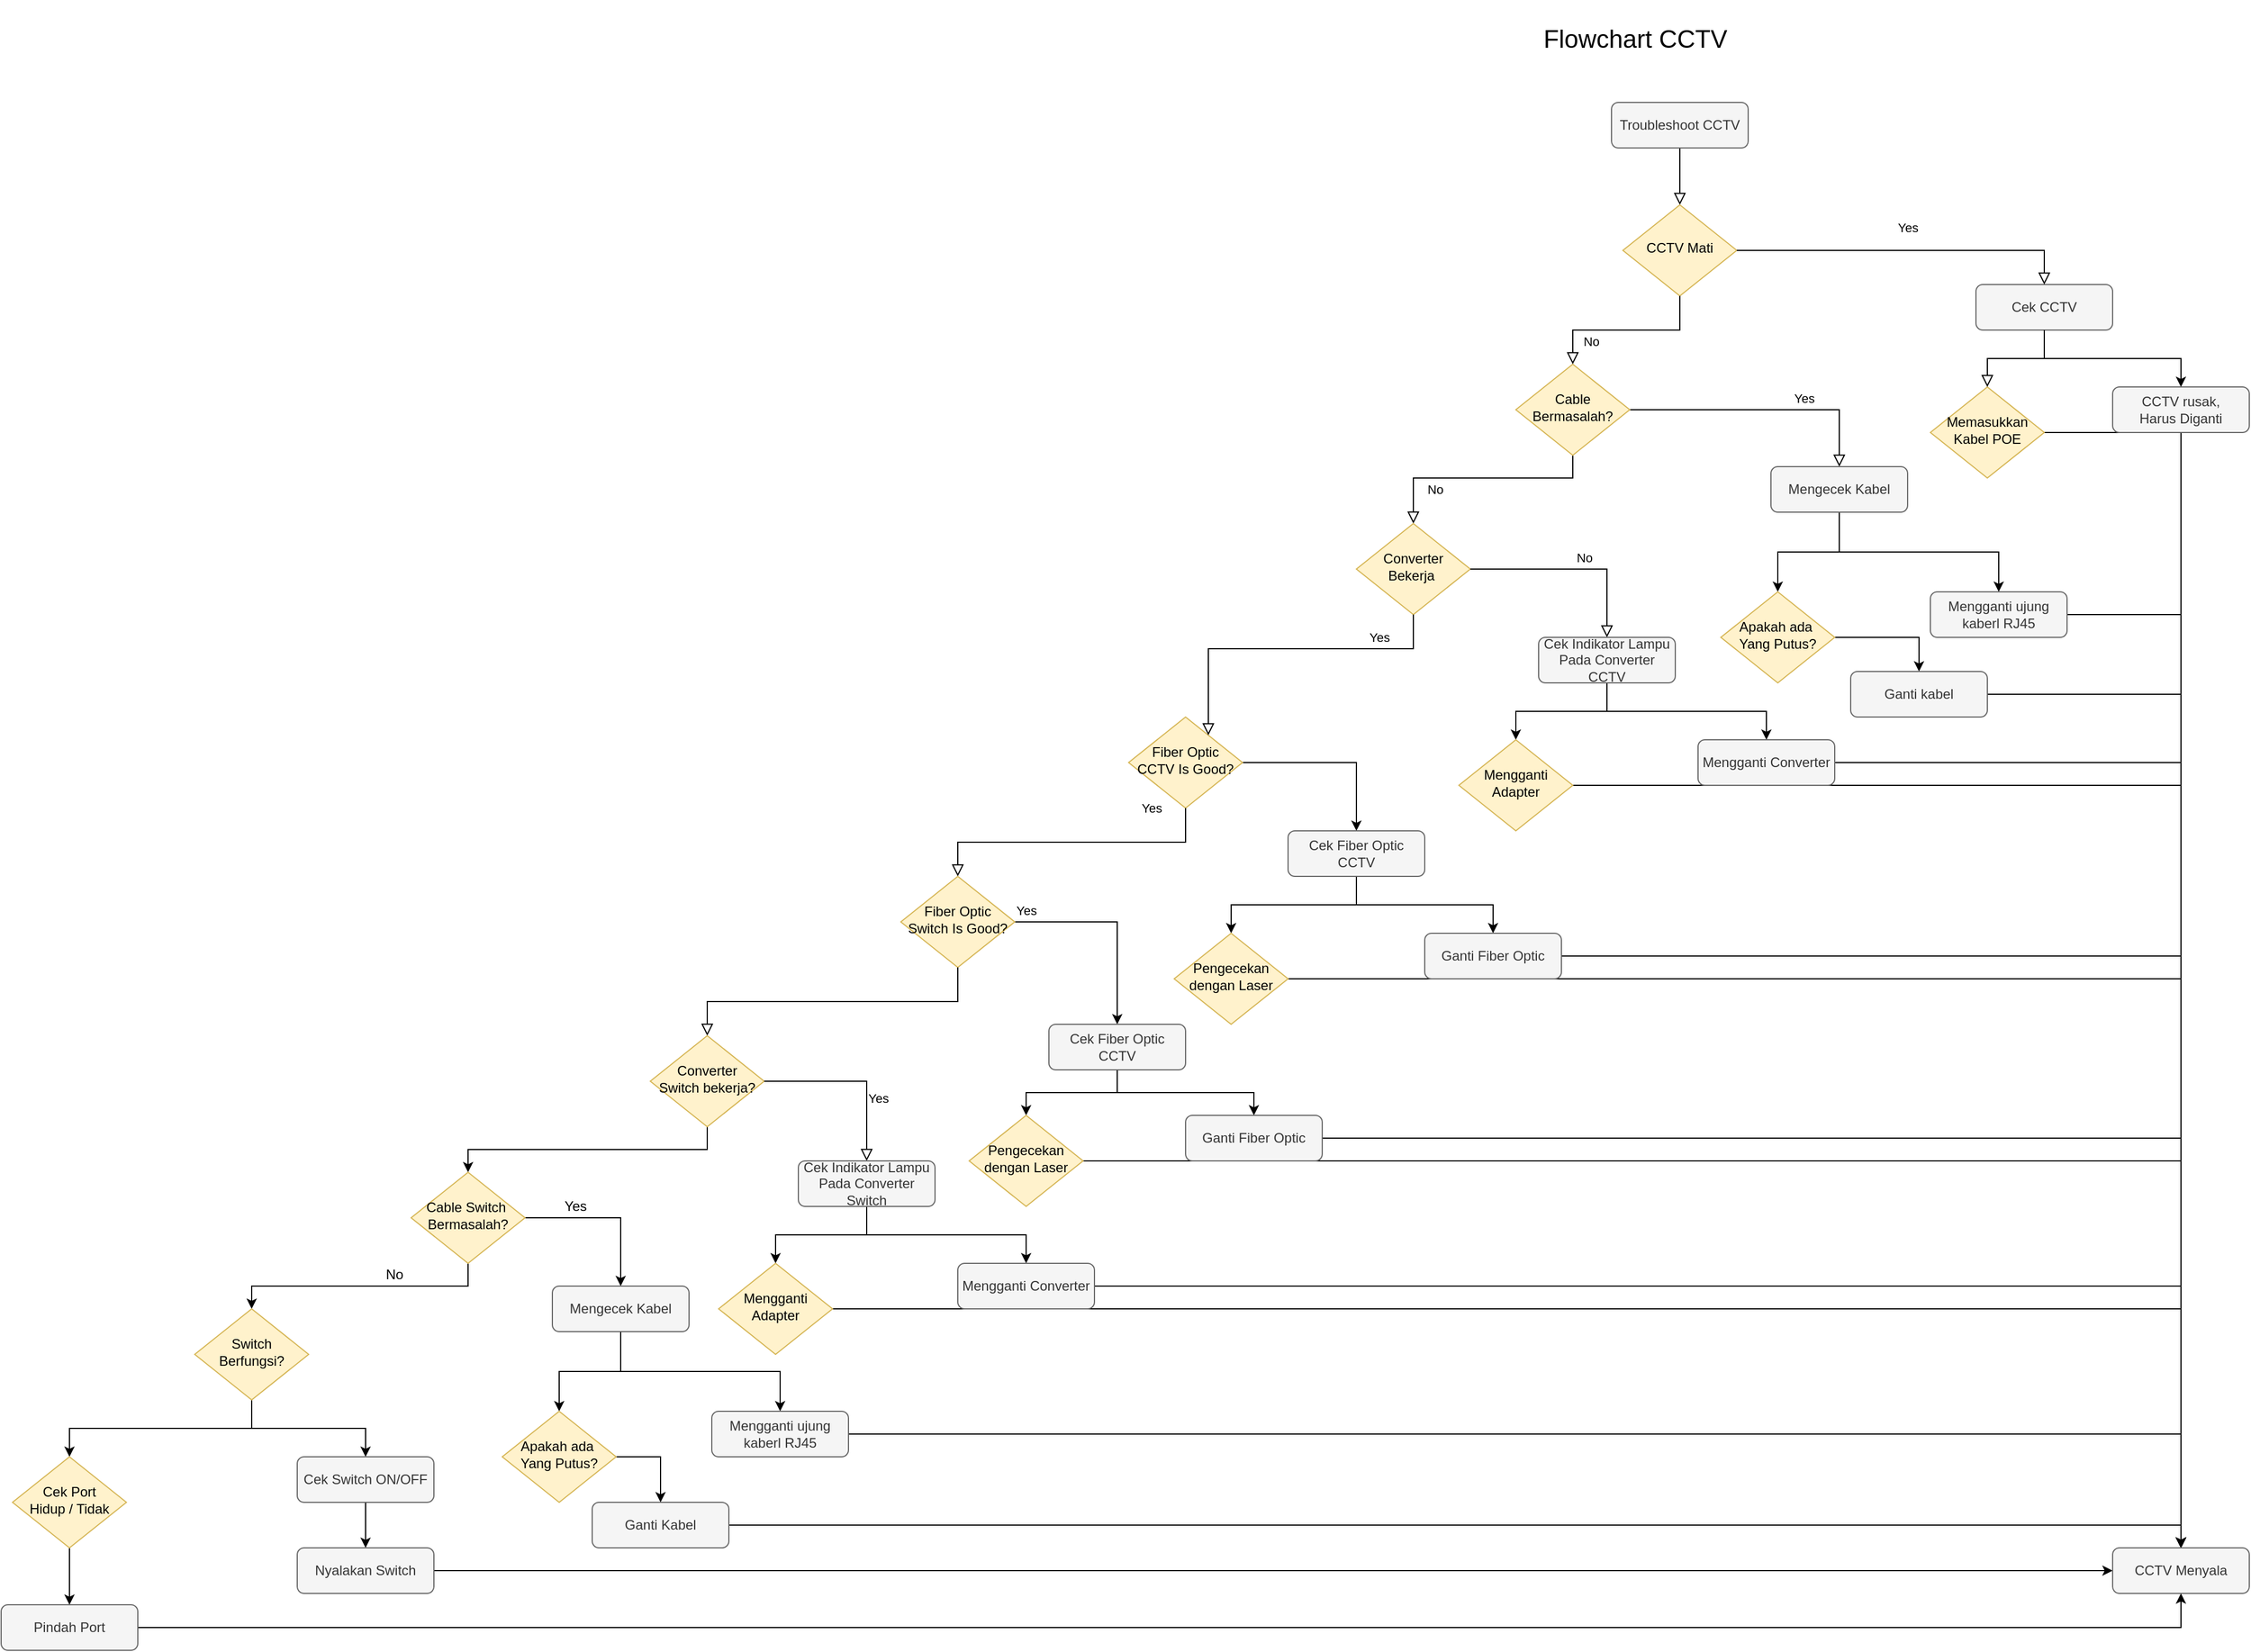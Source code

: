 <mxfile version="14.6.6" type="github">
  <diagram id="C5RBs43oDa-KdzZeNtuy" name="Page-1">
    <mxGraphModel dx="3609" dy="1173" grid="1" gridSize="10" guides="1" tooltips="1" connect="1" arrows="1" fold="1" page="1" pageScale="1" pageWidth="827" pageHeight="1169" math="0" shadow="0">
      <root>
        <mxCell id="WIyWlLk6GJQsqaUBKTNV-0" />
        <mxCell id="WIyWlLk6GJQsqaUBKTNV-1" parent="WIyWlLk6GJQsqaUBKTNV-0" />
        <mxCell id="WIyWlLk6GJQsqaUBKTNV-2" value="" style="rounded=0;html=1;jettySize=auto;orthogonalLoop=1;fontSize=11;endArrow=block;endFill=0;endSize=8;strokeWidth=1;shadow=0;labelBackgroundColor=none;edgeStyle=orthogonalEdgeStyle;" parent="WIyWlLk6GJQsqaUBKTNV-1" source="WIyWlLk6GJQsqaUBKTNV-3" target="WIyWlLk6GJQsqaUBKTNV-6" edge="1">
          <mxGeometry relative="1" as="geometry" />
        </mxCell>
        <mxCell id="WIyWlLk6GJQsqaUBKTNV-3" value="Troubleshoot CCTV" style="rounded=1;whiteSpace=wrap;html=1;fontSize=12;glass=0;strokeWidth=1;shadow=0;fillColor=#f5f5f5;strokeColor=#666666;fontColor=#333333;" parent="WIyWlLk6GJQsqaUBKTNV-1" vertex="1">
          <mxGeometry x="94" y="110" width="120" height="40" as="geometry" />
        </mxCell>
        <mxCell id="WIyWlLk6GJQsqaUBKTNV-6" value="CCTV Mati" style="rhombus;whiteSpace=wrap;html=1;shadow=0;fontFamily=Helvetica;fontSize=12;align=center;strokeWidth=1;spacing=6;spacingTop=-4;fillColor=#fff2cc;strokeColor=#d6b656;" parent="WIyWlLk6GJQsqaUBKTNV-1" vertex="1">
          <mxGeometry x="104" y="200" width="100" height="80" as="geometry" />
        </mxCell>
        <mxCell id="ZHcyF3b73lT71VGiQTMf-21" style="edgeStyle=orthogonalEdgeStyle;rounded=0;orthogonalLoop=1;jettySize=auto;html=1;exitX=0.5;exitY=1;exitDx=0;exitDy=0;entryX=0.5;entryY=0;entryDx=0;entryDy=0;" parent="WIyWlLk6GJQsqaUBKTNV-1" source="WIyWlLk6GJQsqaUBKTNV-7" target="ZHcyF3b73lT71VGiQTMf-20" edge="1">
          <mxGeometry relative="1" as="geometry" />
        </mxCell>
        <mxCell id="WIyWlLk6GJQsqaUBKTNV-7" value="Cek CCTV" style="rounded=1;whiteSpace=wrap;html=1;fontSize=12;glass=0;strokeWidth=1;shadow=0;fillColor=#f5f5f5;strokeColor=#666666;fontColor=#333333;" parent="WIyWlLk6GJQsqaUBKTNV-1" vertex="1">
          <mxGeometry x="414" y="270" width="120" height="40" as="geometry" />
        </mxCell>
        <mxCell id="WIyWlLk6GJQsqaUBKTNV-8" value="No" style="rounded=0;html=1;jettySize=auto;orthogonalLoop=1;fontSize=11;endArrow=block;endFill=0;endSize=8;strokeWidth=1;shadow=0;labelBackgroundColor=none;edgeStyle=orthogonalEdgeStyle;entryX=0.5;entryY=0;entryDx=0;entryDy=0;" parent="WIyWlLk6GJQsqaUBKTNV-1" source="WIyWlLk6GJQsqaUBKTNV-10" target="lm1UV_hXRvtuFAmprLmY-8" edge="1">
          <mxGeometry x="0.412" y="10" relative="1" as="geometry">
            <mxPoint as="offset" />
            <Array as="points">
              <mxPoint x="60" y="440" />
              <mxPoint x="-80" y="440" />
            </Array>
          </mxGeometry>
        </mxCell>
        <mxCell id="WIyWlLk6GJQsqaUBKTNV-9" value="Yes" style="edgeStyle=orthogonalEdgeStyle;rounded=0;html=1;jettySize=auto;orthogonalLoop=1;fontSize=11;endArrow=block;endFill=0;endSize=8;strokeWidth=1;shadow=0;labelBackgroundColor=none;exitX=1;exitY=0.5;exitDx=0;exitDy=0;" parent="WIyWlLk6GJQsqaUBKTNV-1" source="WIyWlLk6GJQsqaUBKTNV-10" target="WIyWlLk6GJQsqaUBKTNV-12" edge="1">
          <mxGeometry x="0.308" y="10" relative="1" as="geometry">
            <mxPoint as="offset" />
          </mxGeometry>
        </mxCell>
        <mxCell id="WIyWlLk6GJQsqaUBKTNV-10" value="Cable Bermasalah?" style="rhombus;whiteSpace=wrap;html=1;shadow=0;fontFamily=Helvetica;fontSize=12;align=center;strokeWidth=1;spacing=6;spacingTop=-4;fillColor=#fff2cc;strokeColor=#d6b656;" parent="WIyWlLk6GJQsqaUBKTNV-1" vertex="1">
          <mxGeometry x="10" y="340" width="100" height="80" as="geometry" />
        </mxCell>
        <mxCell id="ZHcyF3b73lT71VGiQTMf-17" style="edgeStyle=orthogonalEdgeStyle;rounded=0;orthogonalLoop=1;jettySize=auto;html=1;exitX=0.5;exitY=1;exitDx=0;exitDy=0;entryX=0.5;entryY=0;entryDx=0;entryDy=0;" parent="WIyWlLk6GJQsqaUBKTNV-1" source="WIyWlLk6GJQsqaUBKTNV-12" target="ZHcyF3b73lT71VGiQTMf-16" edge="1">
          <mxGeometry relative="1" as="geometry" />
        </mxCell>
        <mxCell id="ZHcyF3b73lT71VGiQTMf-19" style="edgeStyle=orthogonalEdgeStyle;rounded=0;orthogonalLoop=1;jettySize=auto;html=1;exitX=0.5;exitY=1;exitDx=0;exitDy=0;entryX=0.5;entryY=0;entryDx=0;entryDy=0;" parent="WIyWlLk6GJQsqaUBKTNV-1" source="WIyWlLk6GJQsqaUBKTNV-12" target="ZHcyF3b73lT71VGiQTMf-18" edge="1">
          <mxGeometry relative="1" as="geometry" />
        </mxCell>
        <mxCell id="WIyWlLk6GJQsqaUBKTNV-12" value="Mengecek Kabel" style="rounded=1;whiteSpace=wrap;html=1;fontSize=12;glass=0;strokeWidth=1;shadow=0;fillColor=#f5f5f5;strokeColor=#666666;fontColor=#333333;" parent="WIyWlLk6GJQsqaUBKTNV-1" vertex="1">
          <mxGeometry x="234" y="430" width="120" height="40" as="geometry" />
        </mxCell>
        <mxCell id="lm1UV_hXRvtuFAmprLmY-8" value="Converter&lt;br&gt;Bekerja&amp;nbsp;" style="rhombus;whiteSpace=wrap;html=1;shadow=0;fontFamily=Helvetica;fontSize=12;align=center;strokeWidth=1;spacing=6;spacingTop=-4;fillColor=#fff2cc;strokeColor=#d6b656;" parent="WIyWlLk6GJQsqaUBKTNV-1" vertex="1">
          <mxGeometry x="-130" y="480" width="100" height="80" as="geometry" />
        </mxCell>
        <mxCell id="u1fJ31NM5lBXzWZiLZTg-1" style="edgeStyle=orthogonalEdgeStyle;rounded=0;orthogonalLoop=1;jettySize=auto;html=1;exitX=1;exitY=0.5;exitDx=0;exitDy=0;entryX=0.5;entryY=0;entryDx=0;entryDy=0;" parent="WIyWlLk6GJQsqaUBKTNV-1" source="CJdiObcdhWTYxoOaKEA6-6" target="u1fJ31NM5lBXzWZiLZTg-0" edge="1">
          <mxGeometry relative="1" as="geometry" />
        </mxCell>
        <mxCell id="CJdiObcdhWTYxoOaKEA6-6" value="Fiber Optic&lt;br&gt;CCTV Is Good?" style="rhombus;whiteSpace=wrap;html=1;shadow=0;fontFamily=Helvetica;fontSize=12;align=center;strokeWidth=1;spacing=6;spacingTop=-4;fillColor=#fff2cc;strokeColor=#d6b656;" parent="WIyWlLk6GJQsqaUBKTNV-1" vertex="1">
          <mxGeometry x="-330" y="650" width="100" height="80" as="geometry" />
        </mxCell>
        <mxCell id="CJdiObcdhWTYxoOaKEA6-13" value="Yes" style="edgeStyle=orthogonalEdgeStyle;rounded=0;html=1;jettySize=auto;orthogonalLoop=1;fontSize=11;endArrow=block;endFill=0;endSize=8;strokeWidth=1;shadow=0;labelBackgroundColor=none;entryX=0.5;entryY=0;entryDx=0;entryDy=0;exitX=0.5;exitY=1;exitDx=0;exitDy=0;" parent="WIyWlLk6GJQsqaUBKTNV-1" source="CJdiObcdhWTYxoOaKEA6-6" target="CJdiObcdhWTYxoOaKEA6-14" edge="1">
          <mxGeometry x="-1" y="-30" relative="1" as="geometry">
            <mxPoint as="offset" />
            <mxPoint x="364" y="550" as="sourcePoint" />
            <mxPoint x="494" y="520" as="targetPoint" />
          </mxGeometry>
        </mxCell>
        <mxCell id="u1fJ31NM5lBXzWZiLZTg-11" style="edgeStyle=orthogonalEdgeStyle;rounded=0;orthogonalLoop=1;jettySize=auto;html=1;exitX=1;exitY=0.5;exitDx=0;exitDy=0;entryX=0.5;entryY=0;entryDx=0;entryDy=0;" parent="WIyWlLk6GJQsqaUBKTNV-1" source="CJdiObcdhWTYxoOaKEA6-14" target="u1fJ31NM5lBXzWZiLZTg-9" edge="1">
          <mxGeometry relative="1" as="geometry" />
        </mxCell>
        <mxCell id="CJdiObcdhWTYxoOaKEA6-14" value="Fiber Optic&lt;br&gt;Switch Is Good?" style="rhombus;whiteSpace=wrap;html=1;shadow=0;fontFamily=Helvetica;fontSize=12;align=center;strokeWidth=1;spacing=6;spacingTop=-4;fillColor=#fff2cc;strokeColor=#d6b656;" parent="WIyWlLk6GJQsqaUBKTNV-1" vertex="1">
          <mxGeometry x="-530" y="790" width="100" height="80" as="geometry" />
        </mxCell>
        <mxCell id="CJdiObcdhWTYxoOaKEA6-31" value="&lt;font style=&quot;font-size: 22px&quot;&gt;Flowchart CCTV&lt;/font&gt;" style="text;html=1;strokeColor=none;fillColor=none;align=center;verticalAlign=middle;whiteSpace=wrap;rounded=0;" parent="WIyWlLk6GJQsqaUBKTNV-1" vertex="1">
          <mxGeometry x="10" y="20" width="210" height="70" as="geometry" />
        </mxCell>
        <mxCell id="ZHcyF3b73lT71VGiQTMf-0" value="Yes" style="rounded=0;html=1;jettySize=auto;orthogonalLoop=1;fontSize=11;endArrow=block;endFill=0;endSize=8;strokeWidth=1;shadow=0;labelBackgroundColor=none;edgeStyle=orthogonalEdgeStyle;exitX=1;exitY=0.5;exitDx=0;exitDy=0;entryX=0.5;entryY=0;entryDx=0;entryDy=0;" parent="WIyWlLk6GJQsqaUBKTNV-1" source="WIyWlLk6GJQsqaUBKTNV-6" target="WIyWlLk6GJQsqaUBKTNV-7" edge="1">
          <mxGeometry y="20" relative="1" as="geometry">
            <mxPoint as="offset" />
            <mxPoint x="164" y="290" as="sourcePoint" />
            <mxPoint x="300" y="310" as="targetPoint" />
            <Array as="points">
              <mxPoint x="474" y="240" />
            </Array>
          </mxGeometry>
        </mxCell>
        <mxCell id="ZHcyF3b73lT71VGiQTMf-1" value="No" style="rounded=0;html=1;jettySize=auto;orthogonalLoop=1;fontSize=11;endArrow=block;endFill=0;endSize=8;strokeWidth=1;shadow=0;labelBackgroundColor=none;edgeStyle=orthogonalEdgeStyle;entryX=0.5;entryY=0;entryDx=0;entryDy=0;exitX=0.5;exitY=1;exitDx=0;exitDy=0;" parent="WIyWlLk6GJQsqaUBKTNV-1" source="WIyWlLk6GJQsqaUBKTNV-6" target="WIyWlLk6GJQsqaUBKTNV-10" edge="1">
          <mxGeometry x="0.412" y="10" relative="1" as="geometry">
            <mxPoint as="offset" />
            <mxPoint x="40" y="230" as="sourcePoint" />
            <mxPoint x="-60" y="290" as="targetPoint" />
            <Array as="points">
              <mxPoint x="154" y="310" />
              <mxPoint x="60" y="310" />
            </Array>
          </mxGeometry>
        </mxCell>
        <mxCell id="ZHcyF3b73lT71VGiQTMf-3" value="Yes" style="edgeStyle=orthogonalEdgeStyle;rounded=0;html=1;jettySize=auto;orthogonalLoop=1;fontSize=11;endArrow=block;endFill=0;endSize=8;strokeWidth=1;shadow=0;labelBackgroundColor=none;exitX=1;exitY=0.5;exitDx=0;exitDy=0;entryX=0.5;entryY=0;entryDx=0;entryDy=0;" parent="WIyWlLk6GJQsqaUBKTNV-1" source="lm1UV_hXRvtuFAmprLmY-8" target="ZHcyF3b73lT71VGiQTMf-9" edge="1">
          <mxGeometry x="-1" y="-100" relative="1" as="geometry">
            <mxPoint x="-80" y="-40" as="offset" />
            <mxPoint y="510" as="sourcePoint" />
            <mxPoint x="184.059" y="560" as="targetPoint" />
          </mxGeometry>
        </mxCell>
        <mxCell id="ZHcyF3b73lT71VGiQTMf-4" value="No" style="rounded=0;html=1;jettySize=auto;orthogonalLoop=1;fontSize=11;endArrow=block;endFill=0;endSize=8;strokeWidth=1;shadow=0;labelBackgroundColor=none;edgeStyle=orthogonalEdgeStyle;exitX=0.5;exitY=1;exitDx=0;exitDy=0;" parent="WIyWlLk6GJQsqaUBKTNV-1" source="lm1UV_hXRvtuFAmprLmY-8" target="CJdiObcdhWTYxoOaKEA6-6" edge="1">
          <mxGeometry x="-1" y="158" relative="1" as="geometry">
            <mxPoint x="-8" y="-50" as="offset" />
            <mxPoint x="-119.941" y="550.003" as="sourcePoint" />
            <mxPoint x="-260" y="600" as="targetPoint" />
            <Array as="points">
              <mxPoint x="-80" y="590" />
              <mxPoint x="-260" y="590" />
            </Array>
          </mxGeometry>
        </mxCell>
        <mxCell id="a17RyQ8lWPliEgYclrD9-17" style="edgeStyle=orthogonalEdgeStyle;rounded=0;orthogonalLoop=1;jettySize=auto;html=1;exitX=1;exitY=0.5;exitDx=0;exitDy=0;entryX=0.5;entryY=0;entryDx=0;entryDy=0;" edge="1" parent="WIyWlLk6GJQsqaUBKTNV-1" source="ZHcyF3b73lT71VGiQTMf-6" target="a17RyQ8lWPliEgYclrD9-1">
          <mxGeometry relative="1" as="geometry" />
        </mxCell>
        <mxCell id="ZHcyF3b73lT71VGiQTMf-6" value="Memasukkan Kabel POE" style="rhombus;whiteSpace=wrap;html=1;shadow=0;fontFamily=Helvetica;fontSize=12;align=center;strokeWidth=1;spacing=6;spacingTop=-4;fillColor=#fff2cc;strokeColor=#d6b656;" parent="WIyWlLk6GJQsqaUBKTNV-1" vertex="1">
          <mxGeometry x="374" y="360" width="100" height="80" as="geometry" />
        </mxCell>
        <mxCell id="ZHcyF3b73lT71VGiQTMf-8" value="" style="rounded=0;html=1;jettySize=auto;orthogonalLoop=1;fontSize=11;endArrow=block;endFill=0;endSize=8;strokeWidth=1;shadow=0;labelBackgroundColor=none;edgeStyle=orthogonalEdgeStyle;exitX=0.5;exitY=1;exitDx=0;exitDy=0;entryX=0.5;entryY=0;entryDx=0;entryDy=0;" parent="WIyWlLk6GJQsqaUBKTNV-1" source="WIyWlLk6GJQsqaUBKTNV-7" target="ZHcyF3b73lT71VGiQTMf-6" edge="1">
          <mxGeometry relative="1" as="geometry">
            <mxPoint x="464" y="160.0" as="sourcePoint" />
            <mxPoint x="614.059" y="210.059" as="targetPoint" />
          </mxGeometry>
        </mxCell>
        <mxCell id="ZHcyF3b73lT71VGiQTMf-23" style="edgeStyle=orthogonalEdgeStyle;rounded=0;orthogonalLoop=1;jettySize=auto;html=1;exitX=0.5;exitY=1;exitDx=0;exitDy=0;entryX=0.5;entryY=0;entryDx=0;entryDy=0;" parent="WIyWlLk6GJQsqaUBKTNV-1" source="ZHcyF3b73lT71VGiQTMf-9" target="ZHcyF3b73lT71VGiQTMf-22" edge="1">
          <mxGeometry relative="1" as="geometry" />
        </mxCell>
        <mxCell id="ZHcyF3b73lT71VGiQTMf-26" style="edgeStyle=orthogonalEdgeStyle;rounded=0;orthogonalLoop=1;jettySize=auto;html=1;exitX=0.5;exitY=1;exitDx=0;exitDy=0;entryX=0.5;entryY=0;entryDx=0;entryDy=0;" parent="WIyWlLk6GJQsqaUBKTNV-1" source="ZHcyF3b73lT71VGiQTMf-9" target="ZHcyF3b73lT71VGiQTMf-24" edge="1">
          <mxGeometry relative="1" as="geometry" />
        </mxCell>
        <mxCell id="ZHcyF3b73lT71VGiQTMf-9" value="Cek Indikator Lampu Pada Converter CCTV" style="rounded=1;whiteSpace=wrap;html=1;fontSize=12;glass=0;strokeWidth=1;shadow=0;fillColor=#f5f5f5;strokeColor=#666666;fontColor=#333333;" parent="WIyWlLk6GJQsqaUBKTNV-1" vertex="1">
          <mxGeometry x="30" y="580" width="120" height="40" as="geometry" />
        </mxCell>
        <mxCell id="u1fJ31NM5lBXzWZiLZTg-40" style="edgeStyle=orthogonalEdgeStyle;rounded=0;orthogonalLoop=1;jettySize=auto;html=1;exitX=1;exitY=0.5;exitDx=0;exitDy=0;entryX=0.5;entryY=0;entryDx=0;entryDy=0;" parent="WIyWlLk6GJQsqaUBKTNV-1" source="ZHcyF3b73lT71VGiQTMf-16" target="u1fJ31NM5lBXzWZiLZTg-39" edge="1">
          <mxGeometry relative="1" as="geometry" />
        </mxCell>
        <mxCell id="ZHcyF3b73lT71VGiQTMf-16" value="Apakah ada&amp;nbsp;&lt;br&gt;Yang Putus?" style="rhombus;whiteSpace=wrap;html=1;shadow=0;fontFamily=Helvetica;fontSize=12;align=center;strokeWidth=1;spacing=6;spacingTop=-4;fillColor=#fff2cc;strokeColor=#d6b656;" parent="WIyWlLk6GJQsqaUBKTNV-1" vertex="1">
          <mxGeometry x="190" y="540" width="100" height="80" as="geometry" />
        </mxCell>
        <mxCell id="a17RyQ8lWPliEgYclrD9-15" style="edgeStyle=orthogonalEdgeStyle;rounded=0;orthogonalLoop=1;jettySize=auto;html=1;exitX=1;exitY=0.5;exitDx=0;exitDy=0;entryX=0.5;entryY=0;entryDx=0;entryDy=0;" edge="1" parent="WIyWlLk6GJQsqaUBKTNV-1" source="ZHcyF3b73lT71VGiQTMf-18" target="a17RyQ8lWPliEgYclrD9-1">
          <mxGeometry relative="1" as="geometry" />
        </mxCell>
        <mxCell id="ZHcyF3b73lT71VGiQTMf-18" value="Mengganti ujung kaberl RJ45" style="rounded=1;whiteSpace=wrap;html=1;fontSize=12;glass=0;strokeWidth=1;shadow=0;fillColor=#f5f5f5;strokeColor=#666666;fontColor=#333333;" parent="WIyWlLk6GJQsqaUBKTNV-1" vertex="1">
          <mxGeometry x="374" y="540" width="120" height="40" as="geometry" />
        </mxCell>
        <mxCell id="a17RyQ8lWPliEgYclrD9-16" style="edgeStyle=orthogonalEdgeStyle;rounded=0;orthogonalLoop=1;jettySize=auto;html=1;exitX=0.5;exitY=1;exitDx=0;exitDy=0;entryX=0.5;entryY=0;entryDx=0;entryDy=0;" edge="1" parent="WIyWlLk6GJQsqaUBKTNV-1" source="ZHcyF3b73lT71VGiQTMf-20" target="a17RyQ8lWPliEgYclrD9-1">
          <mxGeometry relative="1" as="geometry" />
        </mxCell>
        <mxCell id="ZHcyF3b73lT71VGiQTMf-20" value="CCTV rusak,&lt;br&gt;Harus Diganti" style="rounded=1;whiteSpace=wrap;html=1;fontSize=12;glass=0;strokeWidth=1;shadow=0;fillColor=#f5f5f5;strokeColor=#666666;fontColor=#333333;" parent="WIyWlLk6GJQsqaUBKTNV-1" vertex="1">
          <mxGeometry x="534" y="360" width="120" height="40" as="geometry" />
        </mxCell>
        <mxCell id="a17RyQ8lWPliEgYclrD9-12" style="edgeStyle=orthogonalEdgeStyle;rounded=0;orthogonalLoop=1;jettySize=auto;html=1;exitX=1;exitY=0.5;exitDx=0;exitDy=0;entryX=0.5;entryY=0;entryDx=0;entryDy=0;" edge="1" parent="WIyWlLk6GJQsqaUBKTNV-1" source="ZHcyF3b73lT71VGiQTMf-22" target="a17RyQ8lWPliEgYclrD9-1">
          <mxGeometry relative="1" as="geometry" />
        </mxCell>
        <mxCell id="ZHcyF3b73lT71VGiQTMf-22" value="Mengganti Adapter" style="rhombus;whiteSpace=wrap;html=1;shadow=0;fontFamily=Helvetica;fontSize=12;align=center;strokeWidth=1;spacing=6;spacingTop=-4;fillColor=#fff2cc;strokeColor=#d6b656;" parent="WIyWlLk6GJQsqaUBKTNV-1" vertex="1">
          <mxGeometry x="-40" y="670" width="100" height="80" as="geometry" />
        </mxCell>
        <mxCell id="a17RyQ8lWPliEgYclrD9-13" style="edgeStyle=orthogonalEdgeStyle;rounded=0;orthogonalLoop=1;jettySize=auto;html=1;exitX=1;exitY=0.5;exitDx=0;exitDy=0;entryX=0.5;entryY=0;entryDx=0;entryDy=0;" edge="1" parent="WIyWlLk6GJQsqaUBKTNV-1" source="ZHcyF3b73lT71VGiQTMf-24" target="a17RyQ8lWPliEgYclrD9-1">
          <mxGeometry relative="1" as="geometry">
            <mxPoint x="560" y="1390" as="targetPoint" />
          </mxGeometry>
        </mxCell>
        <mxCell id="ZHcyF3b73lT71VGiQTMf-24" value="Mengganti Converter" style="rounded=1;whiteSpace=wrap;html=1;fontSize=12;glass=0;strokeWidth=1;shadow=0;fillColor=#f5f5f5;strokeColor=#666666;fontColor=#333333;" parent="WIyWlLk6GJQsqaUBKTNV-1" vertex="1">
          <mxGeometry x="170" y="670" width="120" height="40" as="geometry" />
        </mxCell>
        <mxCell id="ZHcyF3b73lT71VGiQTMf-29" value="Yes" style="text;html=1;align=center;verticalAlign=middle;resizable=0;points=[];autosize=1;strokeColor=none;" parent="WIyWlLk6GJQsqaUBKTNV-1" vertex="1">
          <mxGeometry x="-831" y="1070" width="30" height="20" as="geometry" />
        </mxCell>
        <mxCell id="u1fJ31NM5lBXzWZiLZTg-5" style="edgeStyle=orthogonalEdgeStyle;rounded=0;orthogonalLoop=1;jettySize=auto;html=1;exitX=0.5;exitY=1;exitDx=0;exitDy=0;entryX=0.5;entryY=0;entryDx=0;entryDy=0;" parent="WIyWlLk6GJQsqaUBKTNV-1" source="u1fJ31NM5lBXzWZiLZTg-0" target="u1fJ31NM5lBXzWZiLZTg-2" edge="1">
          <mxGeometry relative="1" as="geometry" />
        </mxCell>
        <mxCell id="u1fJ31NM5lBXzWZiLZTg-6" style="edgeStyle=orthogonalEdgeStyle;rounded=0;orthogonalLoop=1;jettySize=auto;html=1;exitX=0.5;exitY=1;exitDx=0;exitDy=0;" parent="WIyWlLk6GJQsqaUBKTNV-1" source="u1fJ31NM5lBXzWZiLZTg-0" target="u1fJ31NM5lBXzWZiLZTg-4" edge="1">
          <mxGeometry relative="1" as="geometry" />
        </mxCell>
        <mxCell id="u1fJ31NM5lBXzWZiLZTg-0" value="Cek Fiber Optic CCTV" style="rounded=1;whiteSpace=wrap;html=1;fontSize=12;glass=0;strokeWidth=1;shadow=0;fillColor=#f5f5f5;strokeColor=#666666;fontColor=#333333;" parent="WIyWlLk6GJQsqaUBKTNV-1" vertex="1">
          <mxGeometry x="-190" y="750" width="120" height="40" as="geometry" />
        </mxCell>
        <mxCell id="a17RyQ8lWPliEgYclrD9-10" style="edgeStyle=orthogonalEdgeStyle;rounded=0;orthogonalLoop=1;jettySize=auto;html=1;exitX=1;exitY=0.5;exitDx=0;exitDy=0;entryX=0.5;entryY=0;entryDx=0;entryDy=0;" edge="1" parent="WIyWlLk6GJQsqaUBKTNV-1" source="u1fJ31NM5lBXzWZiLZTg-2" target="a17RyQ8lWPliEgYclrD9-1">
          <mxGeometry relative="1" as="geometry" />
        </mxCell>
        <mxCell id="u1fJ31NM5lBXzWZiLZTg-2" value="Pengecekan dengan Laser" style="rhombus;whiteSpace=wrap;html=1;shadow=0;fontFamily=Helvetica;fontSize=12;align=center;strokeWidth=1;spacing=6;spacingTop=-4;fillColor=#fff2cc;strokeColor=#d6b656;" parent="WIyWlLk6GJQsqaUBKTNV-1" vertex="1">
          <mxGeometry x="-290" y="840" width="100" height="80" as="geometry" />
        </mxCell>
        <mxCell id="a17RyQ8lWPliEgYclrD9-11" style="edgeStyle=orthogonalEdgeStyle;rounded=0;orthogonalLoop=1;jettySize=auto;html=1;exitX=1;exitY=0.5;exitDx=0;exitDy=0;entryX=0.5;entryY=0;entryDx=0;entryDy=0;" edge="1" parent="WIyWlLk6GJQsqaUBKTNV-1" source="u1fJ31NM5lBXzWZiLZTg-4" target="a17RyQ8lWPliEgYclrD9-1">
          <mxGeometry relative="1" as="geometry">
            <mxPoint x="560" y="1390" as="targetPoint" />
          </mxGeometry>
        </mxCell>
        <mxCell id="u1fJ31NM5lBXzWZiLZTg-4" value="Ganti Fiber Optic" style="rounded=1;whiteSpace=wrap;html=1;fontSize=12;glass=0;strokeWidth=1;shadow=0;fillColor=#f5f5f5;strokeColor=#666666;fontColor=#333333;" parent="WIyWlLk6GJQsqaUBKTNV-1" vertex="1">
          <mxGeometry x="-70" y="840" width="120" height="40" as="geometry" />
        </mxCell>
        <mxCell id="u1fJ31NM5lBXzWZiLZTg-7" value="Yes" style="edgeStyle=orthogonalEdgeStyle;rounded=0;html=1;jettySize=auto;orthogonalLoop=1;fontSize=11;endArrow=block;endFill=0;endSize=8;strokeWidth=1;shadow=0;labelBackgroundColor=none;entryX=0.5;entryY=0;entryDx=0;entryDy=0;exitX=0.5;exitY=1;exitDx=0;exitDy=0;" parent="WIyWlLk6GJQsqaUBKTNV-1" source="CJdiObcdhWTYxoOaKEA6-14" target="u1fJ31NM5lBXzWZiLZTg-8" edge="1">
          <mxGeometry x="-1" y="78" relative="1" as="geometry">
            <mxPoint x="-18" y="-50" as="offset" />
            <mxPoint x="-450" y="900.0" as="sourcePoint" />
            <mxPoint x="324" y="690" as="targetPoint" />
          </mxGeometry>
        </mxCell>
        <mxCell id="u1fJ31NM5lBXzWZiLZTg-32" style="edgeStyle=orthogonalEdgeStyle;rounded=0;orthogonalLoop=1;jettySize=auto;html=1;exitX=0.5;exitY=1;exitDx=0;exitDy=0;" parent="WIyWlLk6GJQsqaUBKTNV-1" source="u1fJ31NM5lBXzWZiLZTg-8" target="u1fJ31NM5lBXzWZiLZTg-31" edge="1">
          <mxGeometry relative="1" as="geometry" />
        </mxCell>
        <mxCell id="u1fJ31NM5lBXzWZiLZTg-8" value="Converter Switch bekerja?" style="rhombus;whiteSpace=wrap;html=1;shadow=0;fontFamily=Helvetica;fontSize=12;align=center;strokeWidth=1;spacing=6;spacingTop=-4;fillColor=#fff2cc;strokeColor=#d6b656;" parent="WIyWlLk6GJQsqaUBKTNV-1" vertex="1">
          <mxGeometry x="-750" y="930" width="100" height="80" as="geometry" />
        </mxCell>
        <mxCell id="u1fJ31NM5lBXzWZiLZTg-19" style="edgeStyle=orthogonalEdgeStyle;rounded=0;orthogonalLoop=1;jettySize=auto;html=1;exitX=0.5;exitY=1;exitDx=0;exitDy=0;entryX=0.5;entryY=0;entryDx=0;entryDy=0;" parent="WIyWlLk6GJQsqaUBKTNV-1" source="u1fJ31NM5lBXzWZiLZTg-9" target="u1fJ31NM5lBXzWZiLZTg-14" edge="1">
          <mxGeometry relative="1" as="geometry" />
        </mxCell>
        <mxCell id="u1fJ31NM5lBXzWZiLZTg-20" style="edgeStyle=orthogonalEdgeStyle;rounded=0;orthogonalLoop=1;jettySize=auto;html=1;exitX=0.5;exitY=1;exitDx=0;exitDy=0;entryX=0.5;entryY=0;entryDx=0;entryDy=0;" parent="WIyWlLk6GJQsqaUBKTNV-1" source="u1fJ31NM5lBXzWZiLZTg-9" target="u1fJ31NM5lBXzWZiLZTg-15" edge="1">
          <mxGeometry relative="1" as="geometry" />
        </mxCell>
        <mxCell id="u1fJ31NM5lBXzWZiLZTg-9" value="Cek Fiber Optic CCTV" style="rounded=1;whiteSpace=wrap;html=1;fontSize=12;glass=0;strokeWidth=1;shadow=0;fillColor=#f5f5f5;strokeColor=#666666;fontColor=#333333;" parent="WIyWlLk6GJQsqaUBKTNV-1" vertex="1">
          <mxGeometry x="-400" y="920" width="120" height="40" as="geometry" />
        </mxCell>
        <mxCell id="a17RyQ8lWPliEgYclrD9-8" style="edgeStyle=orthogonalEdgeStyle;rounded=0;orthogonalLoop=1;jettySize=auto;html=1;exitX=1;exitY=0.5;exitDx=0;exitDy=0;entryX=0.5;entryY=0;entryDx=0;entryDy=0;" edge="1" parent="WIyWlLk6GJQsqaUBKTNV-1" source="u1fJ31NM5lBXzWZiLZTg-14" target="a17RyQ8lWPliEgYclrD9-1">
          <mxGeometry relative="1" as="geometry">
            <mxPoint x="560" y="1380" as="targetPoint" />
          </mxGeometry>
        </mxCell>
        <mxCell id="u1fJ31NM5lBXzWZiLZTg-14" value="Pengecekan dengan Laser" style="rhombus;whiteSpace=wrap;html=1;shadow=0;fontFamily=Helvetica;fontSize=12;align=center;strokeWidth=1;spacing=6;spacingTop=-4;fillColor=#fff2cc;strokeColor=#d6b656;" parent="WIyWlLk6GJQsqaUBKTNV-1" vertex="1">
          <mxGeometry x="-470" y="1000" width="100" height="80" as="geometry" />
        </mxCell>
        <mxCell id="a17RyQ8lWPliEgYclrD9-7" style="edgeStyle=orthogonalEdgeStyle;rounded=0;orthogonalLoop=1;jettySize=auto;html=1;exitX=1;exitY=0.5;exitDx=0;exitDy=0;entryX=0.5;entryY=0;entryDx=0;entryDy=0;" edge="1" parent="WIyWlLk6GJQsqaUBKTNV-1" source="u1fJ31NM5lBXzWZiLZTg-15" target="a17RyQ8lWPliEgYclrD9-1">
          <mxGeometry relative="1" as="geometry" />
        </mxCell>
        <mxCell id="u1fJ31NM5lBXzWZiLZTg-15" value="Ganti Fiber Optic" style="rounded=1;whiteSpace=wrap;html=1;fontSize=12;glass=0;strokeWidth=1;shadow=0;fillColor=#f5f5f5;strokeColor=#666666;fontColor=#333333;" parent="WIyWlLk6GJQsqaUBKTNV-1" vertex="1">
          <mxGeometry x="-280" y="1000" width="120" height="40" as="geometry" />
        </mxCell>
        <mxCell id="u1fJ31NM5lBXzWZiLZTg-21" value="Yes" style="edgeStyle=orthogonalEdgeStyle;rounded=0;html=1;jettySize=auto;orthogonalLoop=1;fontSize=11;endArrow=block;endFill=0;endSize=8;strokeWidth=1;shadow=0;labelBackgroundColor=none;entryX=0.5;entryY=0;entryDx=0;entryDy=0;exitX=1;exitY=0.5;exitDx=0;exitDy=0;" parent="WIyWlLk6GJQsqaUBKTNV-1" source="u1fJ31NM5lBXzWZiLZTg-8" target="u1fJ31NM5lBXzWZiLZTg-24" edge="1">
          <mxGeometry x="0.308" y="10" relative="1" as="geometry">
            <mxPoint as="offset" />
            <mxPoint x="-640" y="1020" as="sourcePoint" />
            <mxPoint x="-435.941" y="1040" as="targetPoint" />
          </mxGeometry>
        </mxCell>
        <mxCell id="u1fJ31NM5lBXzWZiLZTg-22" style="edgeStyle=orthogonalEdgeStyle;rounded=0;orthogonalLoop=1;jettySize=auto;html=1;exitX=0.5;exitY=1;exitDx=0;exitDy=0;entryX=0.5;entryY=0;entryDx=0;entryDy=0;" parent="WIyWlLk6GJQsqaUBKTNV-1" source="u1fJ31NM5lBXzWZiLZTg-24" target="u1fJ31NM5lBXzWZiLZTg-25" edge="1">
          <mxGeometry relative="1" as="geometry" />
        </mxCell>
        <mxCell id="u1fJ31NM5lBXzWZiLZTg-23" style="edgeStyle=orthogonalEdgeStyle;rounded=0;orthogonalLoop=1;jettySize=auto;html=1;exitX=0.5;exitY=1;exitDx=0;exitDy=0;entryX=0.5;entryY=0;entryDx=0;entryDy=0;" parent="WIyWlLk6GJQsqaUBKTNV-1" source="u1fJ31NM5lBXzWZiLZTg-24" target="u1fJ31NM5lBXzWZiLZTg-26" edge="1">
          <mxGeometry relative="1" as="geometry" />
        </mxCell>
        <mxCell id="u1fJ31NM5lBXzWZiLZTg-24" value="Cek Indikator Lampu Pada Converter Switch" style="rounded=1;whiteSpace=wrap;html=1;fontSize=12;glass=0;strokeWidth=1;shadow=0;fillColor=#f5f5f5;strokeColor=#666666;fontColor=#333333;" parent="WIyWlLk6GJQsqaUBKTNV-1" vertex="1">
          <mxGeometry x="-620" y="1040" width="120" height="40" as="geometry" />
        </mxCell>
        <mxCell id="a17RyQ8lWPliEgYclrD9-9" style="edgeStyle=orthogonalEdgeStyle;rounded=0;orthogonalLoop=1;jettySize=auto;html=1;exitX=1;exitY=0.5;exitDx=0;exitDy=0;entryX=0.5;entryY=0;entryDx=0;entryDy=0;" edge="1" parent="WIyWlLk6GJQsqaUBKTNV-1" source="u1fJ31NM5lBXzWZiLZTg-25" target="a17RyQ8lWPliEgYclrD9-1">
          <mxGeometry relative="1" as="geometry">
            <mxPoint x="560" y="1390" as="targetPoint" />
          </mxGeometry>
        </mxCell>
        <mxCell id="u1fJ31NM5lBXzWZiLZTg-25" value="Mengganti Adapter" style="rhombus;whiteSpace=wrap;html=1;shadow=0;fontFamily=Helvetica;fontSize=12;align=center;strokeWidth=1;spacing=6;spacingTop=-4;fillColor=#fff2cc;strokeColor=#d6b656;" parent="WIyWlLk6GJQsqaUBKTNV-1" vertex="1">
          <mxGeometry x="-690" y="1130" width="100" height="80" as="geometry" />
        </mxCell>
        <mxCell id="a17RyQ8lWPliEgYclrD9-6" style="edgeStyle=orthogonalEdgeStyle;rounded=0;orthogonalLoop=1;jettySize=auto;html=1;exitX=1;exitY=0.5;exitDx=0;exitDy=0;entryX=0.5;entryY=0;entryDx=0;entryDy=0;" edge="1" parent="WIyWlLk6GJQsqaUBKTNV-1" source="u1fJ31NM5lBXzWZiLZTg-26" target="a17RyQ8lWPliEgYclrD9-1">
          <mxGeometry relative="1" as="geometry">
            <mxPoint x="560" y="1390" as="targetPoint" />
          </mxGeometry>
        </mxCell>
        <mxCell id="u1fJ31NM5lBXzWZiLZTg-26" value="Mengganti Converter" style="rounded=1;whiteSpace=wrap;html=1;fontSize=12;glass=0;strokeWidth=1;shadow=0;fillColor=#f5f5f5;strokeColor=#666666;fontColor=#333333;" parent="WIyWlLk6GJQsqaUBKTNV-1" vertex="1">
          <mxGeometry x="-480" y="1130" width="120" height="40" as="geometry" />
        </mxCell>
        <mxCell id="u1fJ31NM5lBXzWZiLZTg-43" style="edgeStyle=orthogonalEdgeStyle;rounded=0;orthogonalLoop=1;jettySize=auto;html=1;exitX=1;exitY=0.5;exitDx=0;exitDy=0;entryX=0.5;entryY=0;entryDx=0;entryDy=0;" parent="WIyWlLk6GJQsqaUBKTNV-1" source="u1fJ31NM5lBXzWZiLZTg-31" target="u1fJ31NM5lBXzWZiLZTg-35" edge="1">
          <mxGeometry relative="1" as="geometry" />
        </mxCell>
        <mxCell id="u1fJ31NM5lBXzWZiLZTg-46" style="edgeStyle=orthogonalEdgeStyle;rounded=0;orthogonalLoop=1;jettySize=auto;html=1;exitX=0.5;exitY=1;exitDx=0;exitDy=0;entryX=0.5;entryY=0;entryDx=0;entryDy=0;" parent="WIyWlLk6GJQsqaUBKTNV-1" source="u1fJ31NM5lBXzWZiLZTg-31" target="u1fJ31NM5lBXzWZiLZTg-44" edge="1">
          <mxGeometry relative="1" as="geometry" />
        </mxCell>
        <mxCell id="u1fJ31NM5lBXzWZiLZTg-31" value="Cable Switch&amp;nbsp;&lt;br&gt;Bermasalah?" style="rhombus;whiteSpace=wrap;html=1;shadow=0;fontFamily=Helvetica;fontSize=12;align=center;strokeWidth=1;spacing=6;spacingTop=-4;fillColor=#fff2cc;strokeColor=#d6b656;" parent="WIyWlLk6GJQsqaUBKTNV-1" vertex="1">
          <mxGeometry x="-960" y="1050" width="100" height="80" as="geometry" />
        </mxCell>
        <mxCell id="u1fJ31NM5lBXzWZiLZTg-33" style="edgeStyle=orthogonalEdgeStyle;rounded=0;orthogonalLoop=1;jettySize=auto;html=1;exitX=0.5;exitY=1;exitDx=0;exitDy=0;entryX=0.5;entryY=0;entryDx=0;entryDy=0;" parent="WIyWlLk6GJQsqaUBKTNV-1" source="u1fJ31NM5lBXzWZiLZTg-35" target="u1fJ31NM5lBXzWZiLZTg-36" edge="1">
          <mxGeometry relative="1" as="geometry" />
        </mxCell>
        <mxCell id="u1fJ31NM5lBXzWZiLZTg-34" style="edgeStyle=orthogonalEdgeStyle;rounded=0;orthogonalLoop=1;jettySize=auto;html=1;exitX=0.5;exitY=1;exitDx=0;exitDy=0;entryX=0.5;entryY=0;entryDx=0;entryDy=0;" parent="WIyWlLk6GJQsqaUBKTNV-1" source="u1fJ31NM5lBXzWZiLZTg-35" target="u1fJ31NM5lBXzWZiLZTg-37" edge="1">
          <mxGeometry relative="1" as="geometry" />
        </mxCell>
        <mxCell id="u1fJ31NM5lBXzWZiLZTg-35" value="Mengecek Kabel" style="rounded=1;whiteSpace=wrap;html=1;fontSize=12;glass=0;strokeWidth=1;shadow=0;fillColor=#f5f5f5;strokeColor=#666666;fontColor=#333333;" parent="WIyWlLk6GJQsqaUBKTNV-1" vertex="1">
          <mxGeometry x="-836" y="1150" width="120" height="40" as="geometry" />
        </mxCell>
        <mxCell id="u1fJ31NM5lBXzWZiLZTg-42" style="edgeStyle=orthogonalEdgeStyle;rounded=0;orthogonalLoop=1;jettySize=auto;html=1;exitX=1;exitY=0.5;exitDx=0;exitDy=0;entryX=0.5;entryY=0;entryDx=0;entryDy=0;" parent="WIyWlLk6GJQsqaUBKTNV-1" source="u1fJ31NM5lBXzWZiLZTg-36" target="u1fJ31NM5lBXzWZiLZTg-41" edge="1">
          <mxGeometry relative="1" as="geometry" />
        </mxCell>
        <mxCell id="u1fJ31NM5lBXzWZiLZTg-36" value="Apakah ada&amp;nbsp;&lt;br&gt;Yang Putus?" style="rhombus;whiteSpace=wrap;html=1;shadow=0;fontFamily=Helvetica;fontSize=12;align=center;strokeWidth=1;spacing=6;spacingTop=-4;fillColor=#fff2cc;strokeColor=#d6b656;" parent="WIyWlLk6GJQsqaUBKTNV-1" vertex="1">
          <mxGeometry x="-880" y="1260" width="100" height="80" as="geometry" />
        </mxCell>
        <mxCell id="a17RyQ8lWPliEgYclrD9-5" style="edgeStyle=orthogonalEdgeStyle;rounded=0;orthogonalLoop=1;jettySize=auto;html=1;exitX=1;exitY=0.5;exitDx=0;exitDy=0;entryX=0.5;entryY=0;entryDx=0;entryDy=0;" edge="1" parent="WIyWlLk6GJQsqaUBKTNV-1" source="u1fJ31NM5lBXzWZiLZTg-37" target="a17RyQ8lWPliEgYclrD9-1">
          <mxGeometry relative="1" as="geometry" />
        </mxCell>
        <mxCell id="u1fJ31NM5lBXzWZiLZTg-37" value="Mengganti ujung kaberl RJ45" style="rounded=1;whiteSpace=wrap;html=1;fontSize=12;glass=0;strokeWidth=1;shadow=0;fillColor=#f5f5f5;strokeColor=#666666;fontColor=#333333;" parent="WIyWlLk6GJQsqaUBKTNV-1" vertex="1">
          <mxGeometry x="-696" y="1260" width="120" height="40" as="geometry" />
        </mxCell>
        <mxCell id="a17RyQ8lWPliEgYclrD9-14" style="edgeStyle=orthogonalEdgeStyle;rounded=0;orthogonalLoop=1;jettySize=auto;html=1;exitX=1;exitY=0.5;exitDx=0;exitDy=0;entryX=0.5;entryY=0;entryDx=0;entryDy=0;" edge="1" parent="WIyWlLk6GJQsqaUBKTNV-1" source="u1fJ31NM5lBXzWZiLZTg-39" target="a17RyQ8lWPliEgYclrD9-1">
          <mxGeometry relative="1" as="geometry" />
        </mxCell>
        <mxCell id="u1fJ31NM5lBXzWZiLZTg-39" value="Ganti kabel" style="rounded=1;whiteSpace=wrap;html=1;fontSize=12;glass=0;strokeWidth=1;shadow=0;fillColor=#f5f5f5;strokeColor=#666666;fontColor=#333333;" parent="WIyWlLk6GJQsqaUBKTNV-1" vertex="1">
          <mxGeometry x="304" y="610" width="120" height="40" as="geometry" />
        </mxCell>
        <mxCell id="a17RyQ8lWPliEgYclrD9-4" style="edgeStyle=orthogonalEdgeStyle;rounded=0;orthogonalLoop=1;jettySize=auto;html=1;exitX=1;exitY=0.5;exitDx=0;exitDy=0;entryX=0.5;entryY=0;entryDx=0;entryDy=0;" edge="1" parent="WIyWlLk6GJQsqaUBKTNV-1" source="u1fJ31NM5lBXzWZiLZTg-41" target="a17RyQ8lWPliEgYclrD9-1">
          <mxGeometry relative="1" as="geometry" />
        </mxCell>
        <mxCell id="u1fJ31NM5lBXzWZiLZTg-41" value="Ganti Kabel" style="rounded=1;whiteSpace=wrap;html=1;fontSize=12;glass=0;strokeWidth=1;shadow=0;fillColor=#f5f5f5;strokeColor=#666666;fontColor=#333333;" parent="WIyWlLk6GJQsqaUBKTNV-1" vertex="1">
          <mxGeometry x="-801" y="1340" width="120" height="40" as="geometry" />
        </mxCell>
        <mxCell id="HBu3aNoICydEksk1C3Xv-3" style="edgeStyle=orthogonalEdgeStyle;rounded=0;orthogonalLoop=1;jettySize=auto;html=1;exitX=0.5;exitY=1;exitDx=0;exitDy=0;entryX=0.5;entryY=0;entryDx=0;entryDy=0;" parent="WIyWlLk6GJQsqaUBKTNV-1" source="u1fJ31NM5lBXzWZiLZTg-44" target="HBu3aNoICydEksk1C3Xv-1" edge="1">
          <mxGeometry relative="1" as="geometry" />
        </mxCell>
        <mxCell id="HBu3aNoICydEksk1C3Xv-5" style="edgeStyle=orthogonalEdgeStyle;rounded=0;orthogonalLoop=1;jettySize=auto;html=1;exitX=0.5;exitY=1;exitDx=0;exitDy=0;entryX=0.5;entryY=0;entryDx=0;entryDy=0;" parent="WIyWlLk6GJQsqaUBKTNV-1" source="u1fJ31NM5lBXzWZiLZTg-44" target="HBu3aNoICydEksk1C3Xv-4" edge="1">
          <mxGeometry relative="1" as="geometry" />
        </mxCell>
        <mxCell id="u1fJ31NM5lBXzWZiLZTg-44" value="Switch Berfungsi?" style="rhombus;whiteSpace=wrap;html=1;shadow=0;fontFamily=Helvetica;fontSize=12;align=center;strokeWidth=1;spacing=6;spacingTop=-4;fillColor=#fff2cc;strokeColor=#d6b656;" parent="WIyWlLk6GJQsqaUBKTNV-1" vertex="1">
          <mxGeometry x="-1150" y="1170" width="100" height="80" as="geometry" />
        </mxCell>
        <mxCell id="HBu3aNoICydEksk1C3Xv-7" style="edgeStyle=orthogonalEdgeStyle;rounded=0;orthogonalLoop=1;jettySize=auto;html=1;exitX=0.5;exitY=1;exitDx=0;exitDy=0;entryX=0.5;entryY=0;entryDx=0;entryDy=0;" parent="WIyWlLk6GJQsqaUBKTNV-1" source="HBu3aNoICydEksk1C3Xv-1" target="HBu3aNoICydEksk1C3Xv-6" edge="1">
          <mxGeometry relative="1" as="geometry" />
        </mxCell>
        <mxCell id="HBu3aNoICydEksk1C3Xv-1" value="Cek Port&lt;br&gt;Hidup / Tidak" style="rhombus;whiteSpace=wrap;html=1;shadow=0;fontFamily=Helvetica;fontSize=12;align=center;strokeWidth=1;spacing=6;spacingTop=-4;fillColor=#fff2cc;strokeColor=#d6b656;" parent="WIyWlLk6GJQsqaUBKTNV-1" vertex="1">
          <mxGeometry x="-1310" y="1300" width="100" height="80" as="geometry" />
        </mxCell>
        <mxCell id="HBu3aNoICydEksk1C3Xv-9" style="edgeStyle=orthogonalEdgeStyle;rounded=0;orthogonalLoop=1;jettySize=auto;html=1;exitX=0.5;exitY=1;exitDx=0;exitDy=0;entryX=0.5;entryY=0;entryDx=0;entryDy=0;" parent="WIyWlLk6GJQsqaUBKTNV-1" source="HBu3aNoICydEksk1C3Xv-4" target="HBu3aNoICydEksk1C3Xv-8" edge="1">
          <mxGeometry relative="1" as="geometry" />
        </mxCell>
        <mxCell id="HBu3aNoICydEksk1C3Xv-4" value="Cek Switch ON/OFF" style="rounded=1;whiteSpace=wrap;html=1;fontSize=12;glass=0;strokeWidth=1;shadow=0;fillColor=#f5f5f5;strokeColor=#666666;fontColor=#333333;" parent="WIyWlLk6GJQsqaUBKTNV-1" vertex="1">
          <mxGeometry x="-1060" y="1300" width="120" height="40" as="geometry" />
        </mxCell>
        <mxCell id="a17RyQ8lWPliEgYclrD9-3" style="edgeStyle=orthogonalEdgeStyle;rounded=0;orthogonalLoop=1;jettySize=auto;html=1;exitX=1;exitY=0.5;exitDx=0;exitDy=0;entryX=0.5;entryY=1;entryDx=0;entryDy=0;" edge="1" parent="WIyWlLk6GJQsqaUBKTNV-1" source="HBu3aNoICydEksk1C3Xv-6" target="a17RyQ8lWPliEgYclrD9-1">
          <mxGeometry relative="1" as="geometry">
            <mxPoint x="560" y="1440" as="targetPoint" />
          </mxGeometry>
        </mxCell>
        <mxCell id="HBu3aNoICydEksk1C3Xv-6" value="Pindah Port" style="rounded=1;whiteSpace=wrap;html=1;fontSize=12;glass=0;strokeWidth=1;shadow=0;fillColor=#f5f5f5;strokeColor=#666666;fontColor=#333333;" parent="WIyWlLk6GJQsqaUBKTNV-1" vertex="1">
          <mxGeometry x="-1320" y="1430" width="120" height="40" as="geometry" />
        </mxCell>
        <mxCell id="a17RyQ8lWPliEgYclrD9-2" style="edgeStyle=orthogonalEdgeStyle;rounded=0;orthogonalLoop=1;jettySize=auto;html=1;exitX=1;exitY=0.5;exitDx=0;exitDy=0;entryX=0;entryY=0.5;entryDx=0;entryDy=0;" edge="1" parent="WIyWlLk6GJQsqaUBKTNV-1" source="HBu3aNoICydEksk1C3Xv-8" target="a17RyQ8lWPliEgYclrD9-1">
          <mxGeometry relative="1" as="geometry">
            <mxPoint x="-650" y="1399.857" as="targetPoint" />
          </mxGeometry>
        </mxCell>
        <mxCell id="HBu3aNoICydEksk1C3Xv-8" value="Nyalakan Switch" style="rounded=1;whiteSpace=wrap;html=1;fontSize=12;glass=0;strokeWidth=1;shadow=0;fillColor=#f5f5f5;strokeColor=#666666;fontColor=#333333;" parent="WIyWlLk6GJQsqaUBKTNV-1" vertex="1">
          <mxGeometry x="-1060" y="1380" width="120" height="40" as="geometry" />
        </mxCell>
        <mxCell id="HBu3aNoICydEksk1C3Xv-10" value="No" style="text;html=1;align=center;verticalAlign=middle;resizable=0;points=[];autosize=1;strokeColor=none;" parent="WIyWlLk6GJQsqaUBKTNV-1" vertex="1">
          <mxGeometry x="-990" y="1130" width="30" height="20" as="geometry" />
        </mxCell>
        <mxCell id="a17RyQ8lWPliEgYclrD9-1" value="CCTV Menyala" style="rounded=1;whiteSpace=wrap;html=1;fontSize=12;glass=0;strokeWidth=1;shadow=0;fillColor=#f5f5f5;strokeColor=#666666;fontColor=#333333;" vertex="1" parent="WIyWlLk6GJQsqaUBKTNV-1">
          <mxGeometry x="534" y="1380" width="120" height="40" as="geometry" />
        </mxCell>
      </root>
    </mxGraphModel>
  </diagram>
</mxfile>

